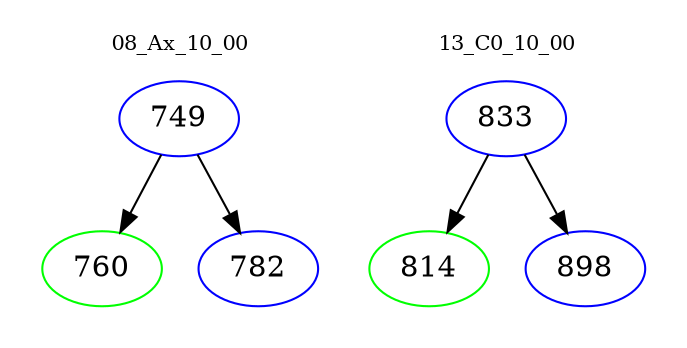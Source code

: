 digraph{
subgraph cluster_0 {
color = white
label = "08_Ax_10_00";
fontsize=10;
T0_749 [label="749", color="blue"]
T0_749 -> T0_760 [color="black"]
T0_760 [label="760", color="green"]
T0_749 -> T0_782 [color="black"]
T0_782 [label="782", color="blue"]
}
subgraph cluster_1 {
color = white
label = "13_C0_10_00";
fontsize=10;
T1_833 [label="833", color="blue"]
T1_833 -> T1_814 [color="black"]
T1_814 [label="814", color="green"]
T1_833 -> T1_898 [color="black"]
T1_898 [label="898", color="blue"]
}
}
